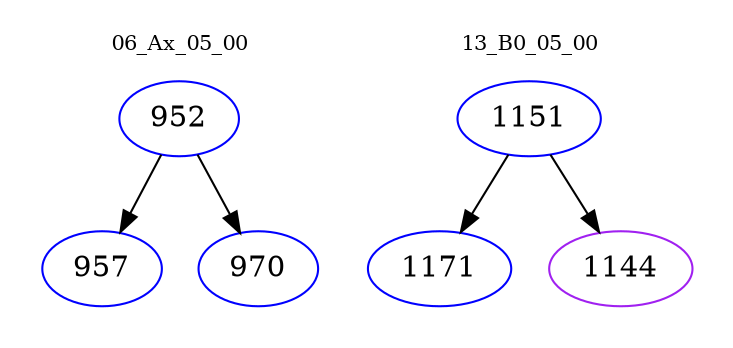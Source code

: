 digraph{
subgraph cluster_0 {
color = white
label = "06_Ax_05_00";
fontsize=10;
T0_952 [label="952", color="blue"]
T0_952 -> T0_957 [color="black"]
T0_957 [label="957", color="blue"]
T0_952 -> T0_970 [color="black"]
T0_970 [label="970", color="blue"]
}
subgraph cluster_1 {
color = white
label = "13_B0_05_00";
fontsize=10;
T1_1151 [label="1151", color="blue"]
T1_1151 -> T1_1171 [color="black"]
T1_1171 [label="1171", color="blue"]
T1_1151 -> T1_1144 [color="black"]
T1_1144 [label="1144", color="purple"]
}
}
